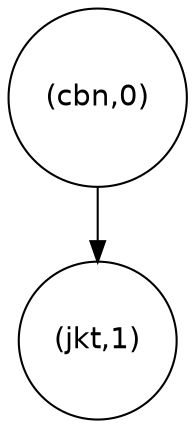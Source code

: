 digraph solution {
    "(jkt,1)" [shape=circle] [fontname="Helvetica"] [pos="jkt,1!"];
    "(cbn,0)" [shape=circle] [fontname="Helvetica"] [pos="cbn,0!"];
    "(cbn,0)" -> "(jkt,1)" [fontname="Helvetica"];
}